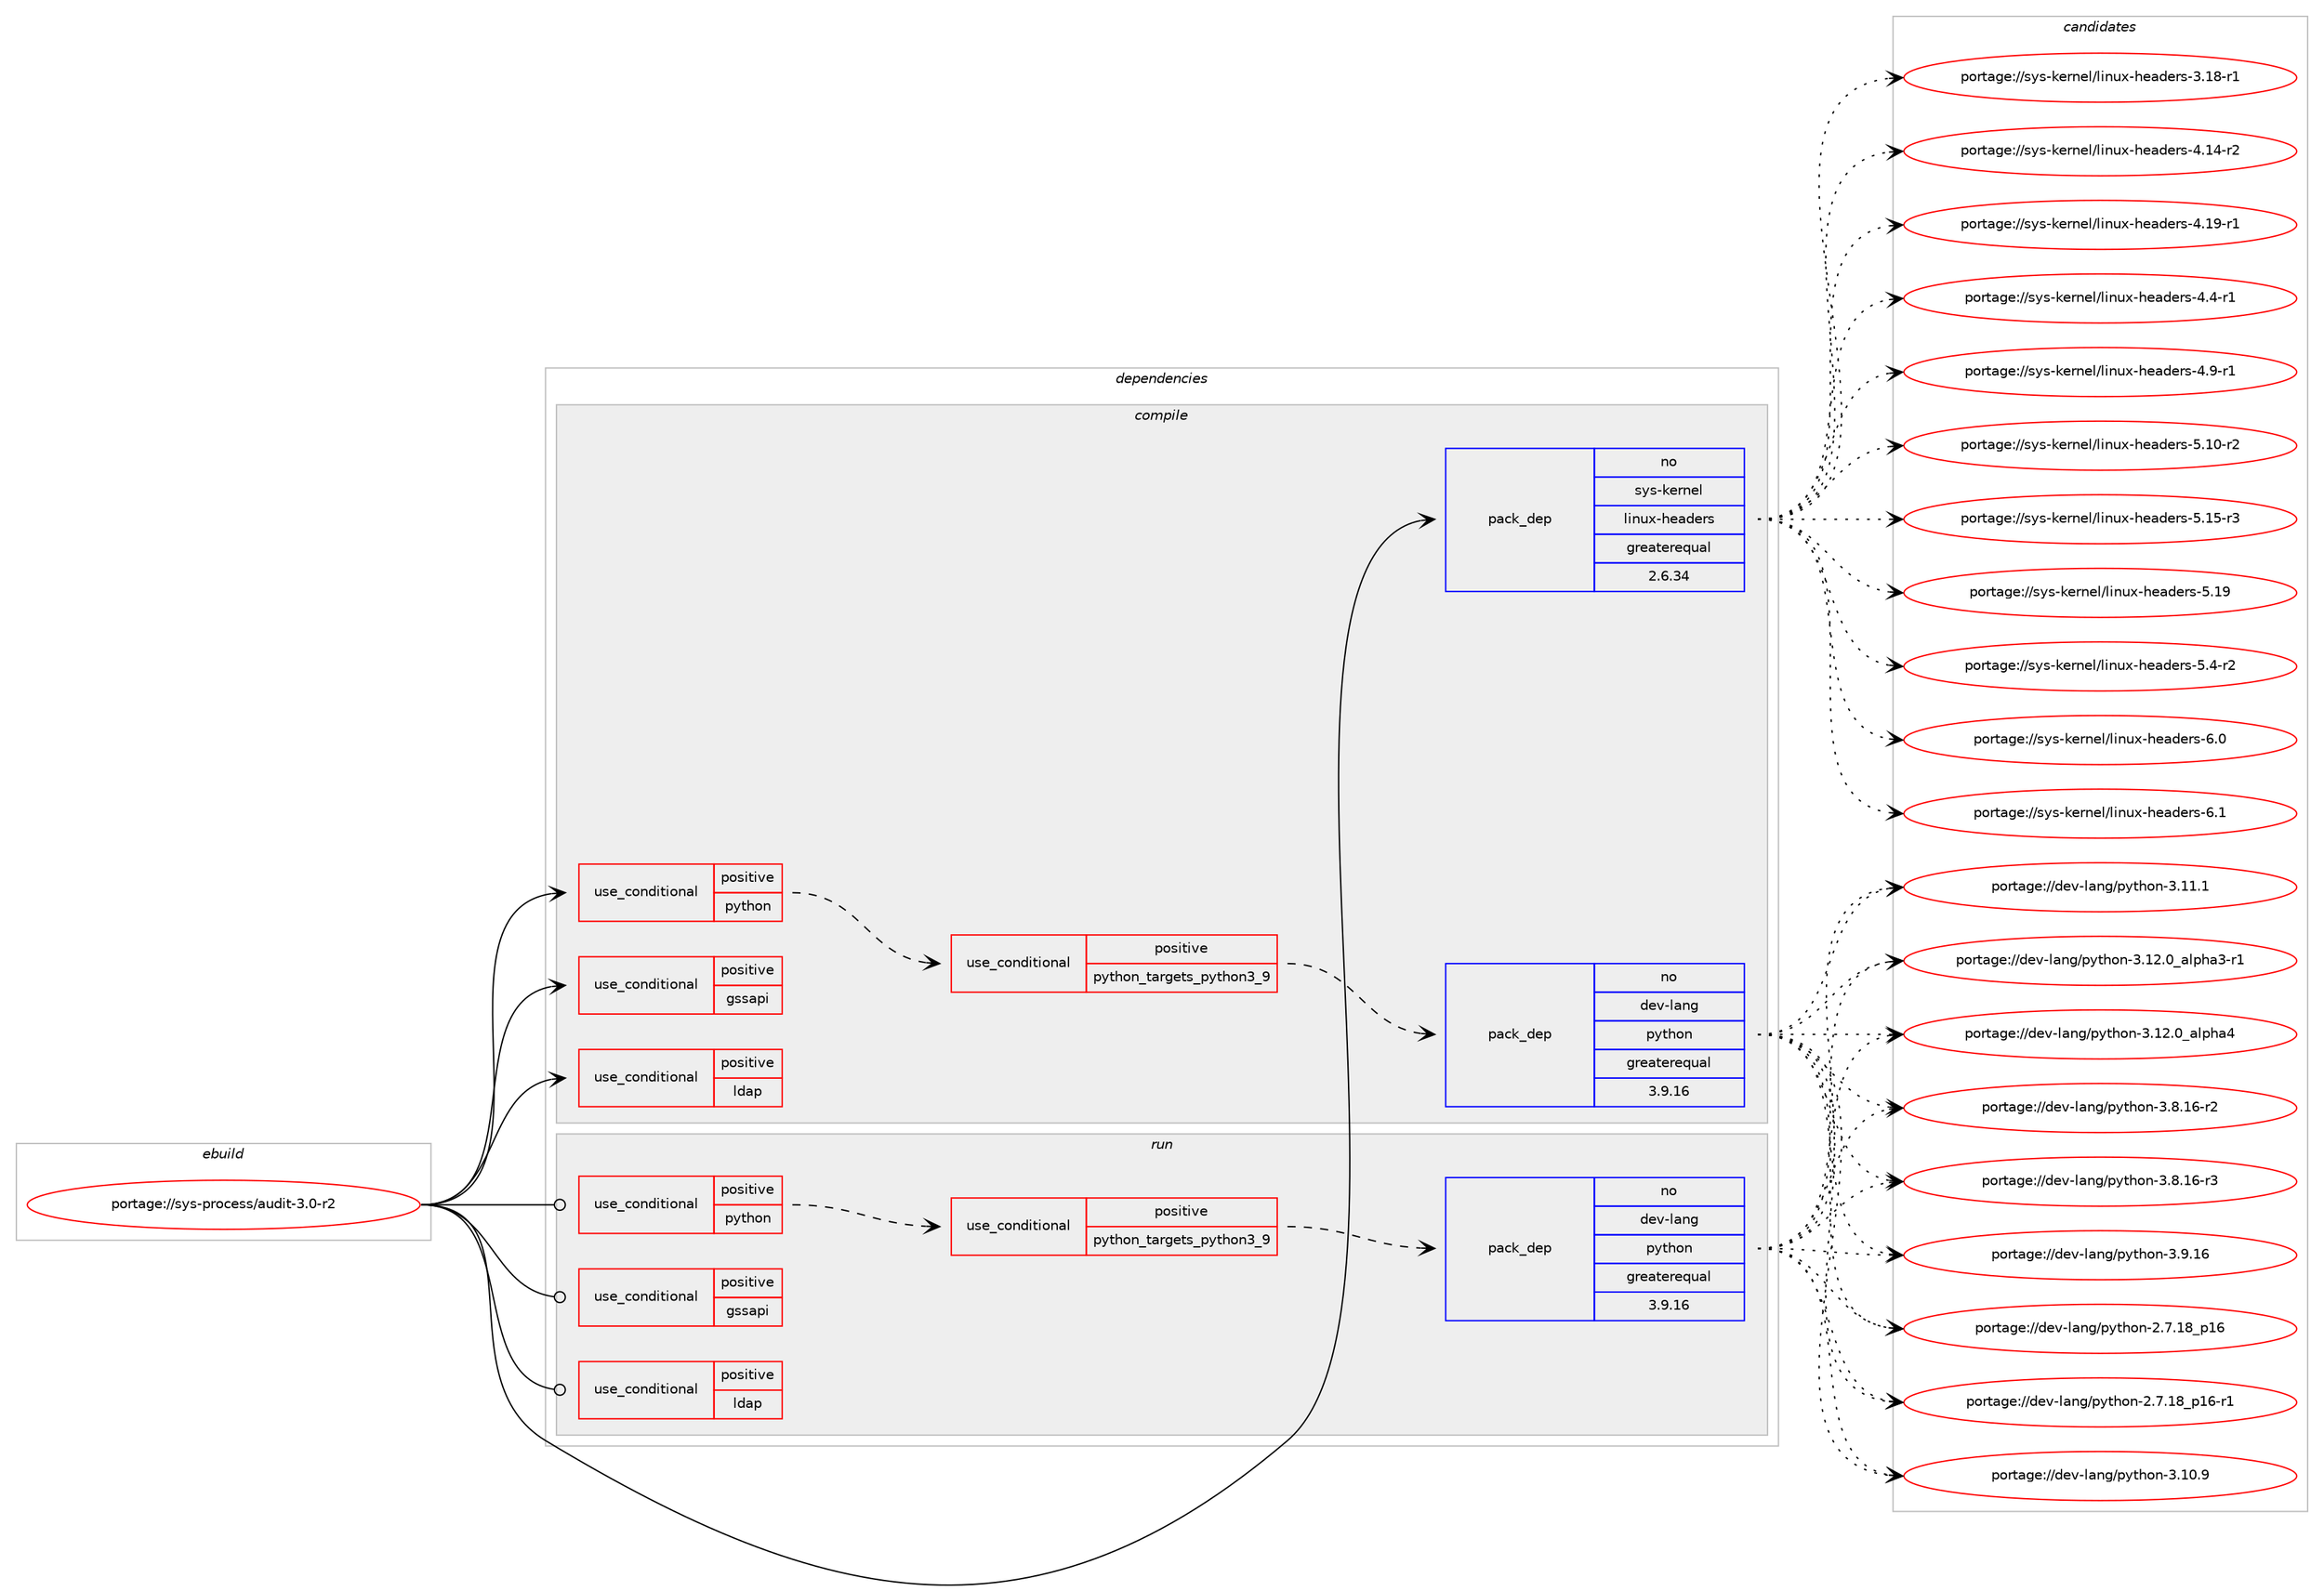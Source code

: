 digraph prolog {

# *************
# Graph options
# *************

newrank=true;
concentrate=true;
compound=true;
graph [rankdir=LR,fontname=Helvetica,fontsize=10,ranksep=1.5];#, ranksep=2.5, nodesep=0.2];
edge  [arrowhead=vee];
node  [fontname=Helvetica,fontsize=10];

# **********
# The ebuild
# **********

subgraph cluster_leftcol {
color=gray;
rank=same;
label=<<i>ebuild</i>>;
id [label="portage://sys-process/audit-3.0-r2", color=red, width=4, href="../sys-process/audit-3.0-r2.svg"];
}

# ****************
# The dependencies
# ****************

subgraph cluster_midcol {
color=gray;
label=<<i>dependencies</i>>;
subgraph cluster_compile {
fillcolor="#eeeeee";
style=filled;
label=<<i>compile</i>>;
subgraph cond6968 {
dependency11015 [label=<<TABLE BORDER="0" CELLBORDER="1" CELLSPACING="0" CELLPADDING="4"><TR><TD ROWSPAN="3" CELLPADDING="10">use_conditional</TD></TR><TR><TD>positive</TD></TR><TR><TD>gssapi</TD></TR></TABLE>>, shape=none, color=red];
# *** BEGIN UNKNOWN DEPENDENCY TYPE (TODO) ***
# dependency11015 -> package_dependency(portage://sys-process/audit-3.0-r2,install,no,virtual,krb5,none,[,,],[],[])
# *** END UNKNOWN DEPENDENCY TYPE (TODO) ***

}
id:e -> dependency11015:w [weight=20,style="solid",arrowhead="vee"];
subgraph cond6969 {
dependency11016 [label=<<TABLE BORDER="0" CELLBORDER="1" CELLSPACING="0" CELLPADDING="4"><TR><TD ROWSPAN="3" CELLPADDING="10">use_conditional</TD></TR><TR><TD>positive</TD></TR><TR><TD>ldap</TD></TR></TABLE>>, shape=none, color=red];
# *** BEGIN UNKNOWN DEPENDENCY TYPE (TODO) ***
# dependency11016 -> package_dependency(portage://sys-process/audit-3.0-r2,install,no,net-nds,openldap,none,[,,],any_same_slot,[])
# *** END UNKNOWN DEPENDENCY TYPE (TODO) ***

}
id:e -> dependency11016:w [weight=20,style="solid",arrowhead="vee"];
subgraph cond6970 {
dependency11017 [label=<<TABLE BORDER="0" CELLBORDER="1" CELLSPACING="0" CELLPADDING="4"><TR><TD ROWSPAN="3" CELLPADDING="10">use_conditional</TD></TR><TR><TD>positive</TD></TR><TR><TD>python</TD></TR></TABLE>>, shape=none, color=red];
subgraph cond6971 {
dependency11018 [label=<<TABLE BORDER="0" CELLBORDER="1" CELLSPACING="0" CELLPADDING="4"><TR><TD ROWSPAN="3" CELLPADDING="10">use_conditional</TD></TR><TR><TD>positive</TD></TR><TR><TD>python_targets_python3_9</TD></TR></TABLE>>, shape=none, color=red];
subgraph pack3958 {
dependency11019 [label=<<TABLE BORDER="0" CELLBORDER="1" CELLSPACING="0" CELLPADDING="4" WIDTH="220"><TR><TD ROWSPAN="6" CELLPADDING="30">pack_dep</TD></TR><TR><TD WIDTH="110">no</TD></TR><TR><TD>dev-lang</TD></TR><TR><TD>python</TD></TR><TR><TD>greaterequal</TD></TR><TR><TD>3.9.16</TD></TR></TABLE>>, shape=none, color=blue];
}
dependency11018:e -> dependency11019:w [weight=20,style="dashed",arrowhead="vee"];
}
dependency11017:e -> dependency11018:w [weight=20,style="dashed",arrowhead="vee"];
}
id:e -> dependency11017:w [weight=20,style="solid",arrowhead="vee"];
subgraph pack3959 {
dependency11020 [label=<<TABLE BORDER="0" CELLBORDER="1" CELLSPACING="0" CELLPADDING="4" WIDTH="220"><TR><TD ROWSPAN="6" CELLPADDING="30">pack_dep</TD></TR><TR><TD WIDTH="110">no</TD></TR><TR><TD>sys-kernel</TD></TR><TR><TD>linux-headers</TD></TR><TR><TD>greaterequal</TD></TR><TR><TD>2.6.34</TD></TR></TABLE>>, shape=none, color=blue];
}
id:e -> dependency11020:w [weight=20,style="solid",arrowhead="vee"];
# *** BEGIN UNKNOWN DEPENDENCY TYPE (TODO) ***
# id -> package_dependency(portage://sys-process/audit-3.0-r2,install,no,sys-libs,libcap-ng,none,[,,],[],[])
# *** END UNKNOWN DEPENDENCY TYPE (TODO) ***

}
subgraph cluster_compileandrun {
fillcolor="#eeeeee";
style=filled;
label=<<i>compile and run</i>>;
}
subgraph cluster_run {
fillcolor="#eeeeee";
style=filled;
label=<<i>run</i>>;
subgraph cond6972 {
dependency11021 [label=<<TABLE BORDER="0" CELLBORDER="1" CELLSPACING="0" CELLPADDING="4"><TR><TD ROWSPAN="3" CELLPADDING="10">use_conditional</TD></TR><TR><TD>positive</TD></TR><TR><TD>gssapi</TD></TR></TABLE>>, shape=none, color=red];
# *** BEGIN UNKNOWN DEPENDENCY TYPE (TODO) ***
# dependency11021 -> package_dependency(portage://sys-process/audit-3.0-r2,run,no,virtual,krb5,none,[,,],[],[])
# *** END UNKNOWN DEPENDENCY TYPE (TODO) ***

}
id:e -> dependency11021:w [weight=20,style="solid",arrowhead="odot"];
subgraph cond6973 {
dependency11022 [label=<<TABLE BORDER="0" CELLBORDER="1" CELLSPACING="0" CELLPADDING="4"><TR><TD ROWSPAN="3" CELLPADDING="10">use_conditional</TD></TR><TR><TD>positive</TD></TR><TR><TD>ldap</TD></TR></TABLE>>, shape=none, color=red];
# *** BEGIN UNKNOWN DEPENDENCY TYPE (TODO) ***
# dependency11022 -> package_dependency(portage://sys-process/audit-3.0-r2,run,no,net-nds,openldap,none,[,,],any_same_slot,[])
# *** END UNKNOWN DEPENDENCY TYPE (TODO) ***

}
id:e -> dependency11022:w [weight=20,style="solid",arrowhead="odot"];
subgraph cond6974 {
dependency11023 [label=<<TABLE BORDER="0" CELLBORDER="1" CELLSPACING="0" CELLPADDING="4"><TR><TD ROWSPAN="3" CELLPADDING="10">use_conditional</TD></TR><TR><TD>positive</TD></TR><TR><TD>python</TD></TR></TABLE>>, shape=none, color=red];
subgraph cond6975 {
dependency11024 [label=<<TABLE BORDER="0" CELLBORDER="1" CELLSPACING="0" CELLPADDING="4"><TR><TD ROWSPAN="3" CELLPADDING="10">use_conditional</TD></TR><TR><TD>positive</TD></TR><TR><TD>python_targets_python3_9</TD></TR></TABLE>>, shape=none, color=red];
subgraph pack3960 {
dependency11025 [label=<<TABLE BORDER="0" CELLBORDER="1" CELLSPACING="0" CELLPADDING="4" WIDTH="220"><TR><TD ROWSPAN="6" CELLPADDING="30">pack_dep</TD></TR><TR><TD WIDTH="110">no</TD></TR><TR><TD>dev-lang</TD></TR><TR><TD>python</TD></TR><TR><TD>greaterequal</TD></TR><TR><TD>3.9.16</TD></TR></TABLE>>, shape=none, color=blue];
}
dependency11024:e -> dependency11025:w [weight=20,style="dashed",arrowhead="vee"];
}
dependency11023:e -> dependency11024:w [weight=20,style="dashed",arrowhead="vee"];
}
id:e -> dependency11023:w [weight=20,style="solid",arrowhead="odot"];
# *** BEGIN UNKNOWN DEPENDENCY TYPE (TODO) ***
# id -> package_dependency(portage://sys-process/audit-3.0-r2,run,no,sys-libs,libcap-ng,none,[,,],[],[])
# *** END UNKNOWN DEPENDENCY TYPE (TODO) ***

}
}

# **************
# The candidates
# **************

subgraph cluster_choices {
rank=same;
color=gray;
label=<<i>candidates</i>>;

subgraph choice3958 {
color=black;
nodesep=1;
choice10010111845108971101034711212111610411111045504655464956951124954 [label="portage://dev-lang/python-2.7.18_p16", color=red, width=4,href="../dev-lang/python-2.7.18_p16.svg"];
choice100101118451089711010347112121116104111110455046554649569511249544511449 [label="portage://dev-lang/python-2.7.18_p16-r1", color=red, width=4,href="../dev-lang/python-2.7.18_p16-r1.svg"];
choice10010111845108971101034711212111610411111045514649484657 [label="portage://dev-lang/python-3.10.9", color=red, width=4,href="../dev-lang/python-3.10.9.svg"];
choice10010111845108971101034711212111610411111045514649494649 [label="portage://dev-lang/python-3.11.1", color=red, width=4,href="../dev-lang/python-3.11.1.svg"];
choice10010111845108971101034711212111610411111045514649504648959710811210497514511449 [label="portage://dev-lang/python-3.12.0_alpha3-r1", color=red, width=4,href="../dev-lang/python-3.12.0_alpha3-r1.svg"];
choice1001011184510897110103471121211161041111104551464950464895971081121049752 [label="portage://dev-lang/python-3.12.0_alpha4", color=red, width=4,href="../dev-lang/python-3.12.0_alpha4.svg"];
choice100101118451089711010347112121116104111110455146564649544511450 [label="portage://dev-lang/python-3.8.16-r2", color=red, width=4,href="../dev-lang/python-3.8.16-r2.svg"];
choice100101118451089711010347112121116104111110455146564649544511451 [label="portage://dev-lang/python-3.8.16-r3", color=red, width=4,href="../dev-lang/python-3.8.16-r3.svg"];
choice10010111845108971101034711212111610411111045514657464954 [label="portage://dev-lang/python-3.9.16", color=red, width=4,href="../dev-lang/python-3.9.16.svg"];
dependency11019:e -> choice10010111845108971101034711212111610411111045504655464956951124954:w [style=dotted,weight="100"];
dependency11019:e -> choice100101118451089711010347112121116104111110455046554649569511249544511449:w [style=dotted,weight="100"];
dependency11019:e -> choice10010111845108971101034711212111610411111045514649484657:w [style=dotted,weight="100"];
dependency11019:e -> choice10010111845108971101034711212111610411111045514649494649:w [style=dotted,weight="100"];
dependency11019:e -> choice10010111845108971101034711212111610411111045514649504648959710811210497514511449:w [style=dotted,weight="100"];
dependency11019:e -> choice1001011184510897110103471121211161041111104551464950464895971081121049752:w [style=dotted,weight="100"];
dependency11019:e -> choice100101118451089711010347112121116104111110455146564649544511450:w [style=dotted,weight="100"];
dependency11019:e -> choice100101118451089711010347112121116104111110455146564649544511451:w [style=dotted,weight="100"];
dependency11019:e -> choice10010111845108971101034711212111610411111045514657464954:w [style=dotted,weight="100"];
}
subgraph choice3959 {
color=black;
nodesep=1;
choice1151211154510710111411010110847108105110117120451041019710010111411545514649564511449 [label="portage://sys-kernel/linux-headers-3.18-r1", color=red, width=4,href="../sys-kernel/linux-headers-3.18-r1.svg"];
choice1151211154510710111411010110847108105110117120451041019710010111411545524649524511450 [label="portage://sys-kernel/linux-headers-4.14-r2", color=red, width=4,href="../sys-kernel/linux-headers-4.14-r2.svg"];
choice1151211154510710111411010110847108105110117120451041019710010111411545524649574511449 [label="portage://sys-kernel/linux-headers-4.19-r1", color=red, width=4,href="../sys-kernel/linux-headers-4.19-r1.svg"];
choice11512111545107101114110101108471081051101171204510410197100101114115455246524511449 [label="portage://sys-kernel/linux-headers-4.4-r1", color=red, width=4,href="../sys-kernel/linux-headers-4.4-r1.svg"];
choice11512111545107101114110101108471081051101171204510410197100101114115455246574511449 [label="portage://sys-kernel/linux-headers-4.9-r1", color=red, width=4,href="../sys-kernel/linux-headers-4.9-r1.svg"];
choice1151211154510710111411010110847108105110117120451041019710010111411545534649484511450 [label="portage://sys-kernel/linux-headers-5.10-r2", color=red, width=4,href="../sys-kernel/linux-headers-5.10-r2.svg"];
choice1151211154510710111411010110847108105110117120451041019710010111411545534649534511451 [label="portage://sys-kernel/linux-headers-5.15-r3", color=red, width=4,href="../sys-kernel/linux-headers-5.15-r3.svg"];
choice115121115451071011141101011084710810511011712045104101971001011141154553464957 [label="portage://sys-kernel/linux-headers-5.19", color=red, width=4,href="../sys-kernel/linux-headers-5.19.svg"];
choice11512111545107101114110101108471081051101171204510410197100101114115455346524511450 [label="portage://sys-kernel/linux-headers-5.4-r2", color=red, width=4,href="../sys-kernel/linux-headers-5.4-r2.svg"];
choice1151211154510710111411010110847108105110117120451041019710010111411545544648 [label="portage://sys-kernel/linux-headers-6.0", color=red, width=4,href="../sys-kernel/linux-headers-6.0.svg"];
choice1151211154510710111411010110847108105110117120451041019710010111411545544649 [label="portage://sys-kernel/linux-headers-6.1", color=red, width=4,href="../sys-kernel/linux-headers-6.1.svg"];
dependency11020:e -> choice1151211154510710111411010110847108105110117120451041019710010111411545514649564511449:w [style=dotted,weight="100"];
dependency11020:e -> choice1151211154510710111411010110847108105110117120451041019710010111411545524649524511450:w [style=dotted,weight="100"];
dependency11020:e -> choice1151211154510710111411010110847108105110117120451041019710010111411545524649574511449:w [style=dotted,weight="100"];
dependency11020:e -> choice11512111545107101114110101108471081051101171204510410197100101114115455246524511449:w [style=dotted,weight="100"];
dependency11020:e -> choice11512111545107101114110101108471081051101171204510410197100101114115455246574511449:w [style=dotted,weight="100"];
dependency11020:e -> choice1151211154510710111411010110847108105110117120451041019710010111411545534649484511450:w [style=dotted,weight="100"];
dependency11020:e -> choice1151211154510710111411010110847108105110117120451041019710010111411545534649534511451:w [style=dotted,weight="100"];
dependency11020:e -> choice115121115451071011141101011084710810511011712045104101971001011141154553464957:w [style=dotted,weight="100"];
dependency11020:e -> choice11512111545107101114110101108471081051101171204510410197100101114115455346524511450:w [style=dotted,weight="100"];
dependency11020:e -> choice1151211154510710111411010110847108105110117120451041019710010111411545544648:w [style=dotted,weight="100"];
dependency11020:e -> choice1151211154510710111411010110847108105110117120451041019710010111411545544649:w [style=dotted,weight="100"];
}
subgraph choice3960 {
color=black;
nodesep=1;
choice10010111845108971101034711212111610411111045504655464956951124954 [label="portage://dev-lang/python-2.7.18_p16", color=red, width=4,href="../dev-lang/python-2.7.18_p16.svg"];
choice100101118451089711010347112121116104111110455046554649569511249544511449 [label="portage://dev-lang/python-2.7.18_p16-r1", color=red, width=4,href="../dev-lang/python-2.7.18_p16-r1.svg"];
choice10010111845108971101034711212111610411111045514649484657 [label="portage://dev-lang/python-3.10.9", color=red, width=4,href="../dev-lang/python-3.10.9.svg"];
choice10010111845108971101034711212111610411111045514649494649 [label="portage://dev-lang/python-3.11.1", color=red, width=4,href="../dev-lang/python-3.11.1.svg"];
choice10010111845108971101034711212111610411111045514649504648959710811210497514511449 [label="portage://dev-lang/python-3.12.0_alpha3-r1", color=red, width=4,href="../dev-lang/python-3.12.0_alpha3-r1.svg"];
choice1001011184510897110103471121211161041111104551464950464895971081121049752 [label="portage://dev-lang/python-3.12.0_alpha4", color=red, width=4,href="../dev-lang/python-3.12.0_alpha4.svg"];
choice100101118451089711010347112121116104111110455146564649544511450 [label="portage://dev-lang/python-3.8.16-r2", color=red, width=4,href="../dev-lang/python-3.8.16-r2.svg"];
choice100101118451089711010347112121116104111110455146564649544511451 [label="portage://dev-lang/python-3.8.16-r3", color=red, width=4,href="../dev-lang/python-3.8.16-r3.svg"];
choice10010111845108971101034711212111610411111045514657464954 [label="portage://dev-lang/python-3.9.16", color=red, width=4,href="../dev-lang/python-3.9.16.svg"];
dependency11025:e -> choice10010111845108971101034711212111610411111045504655464956951124954:w [style=dotted,weight="100"];
dependency11025:e -> choice100101118451089711010347112121116104111110455046554649569511249544511449:w [style=dotted,weight="100"];
dependency11025:e -> choice10010111845108971101034711212111610411111045514649484657:w [style=dotted,weight="100"];
dependency11025:e -> choice10010111845108971101034711212111610411111045514649494649:w [style=dotted,weight="100"];
dependency11025:e -> choice10010111845108971101034711212111610411111045514649504648959710811210497514511449:w [style=dotted,weight="100"];
dependency11025:e -> choice1001011184510897110103471121211161041111104551464950464895971081121049752:w [style=dotted,weight="100"];
dependency11025:e -> choice100101118451089711010347112121116104111110455146564649544511450:w [style=dotted,weight="100"];
dependency11025:e -> choice100101118451089711010347112121116104111110455146564649544511451:w [style=dotted,weight="100"];
dependency11025:e -> choice10010111845108971101034711212111610411111045514657464954:w [style=dotted,weight="100"];
}
}

}
